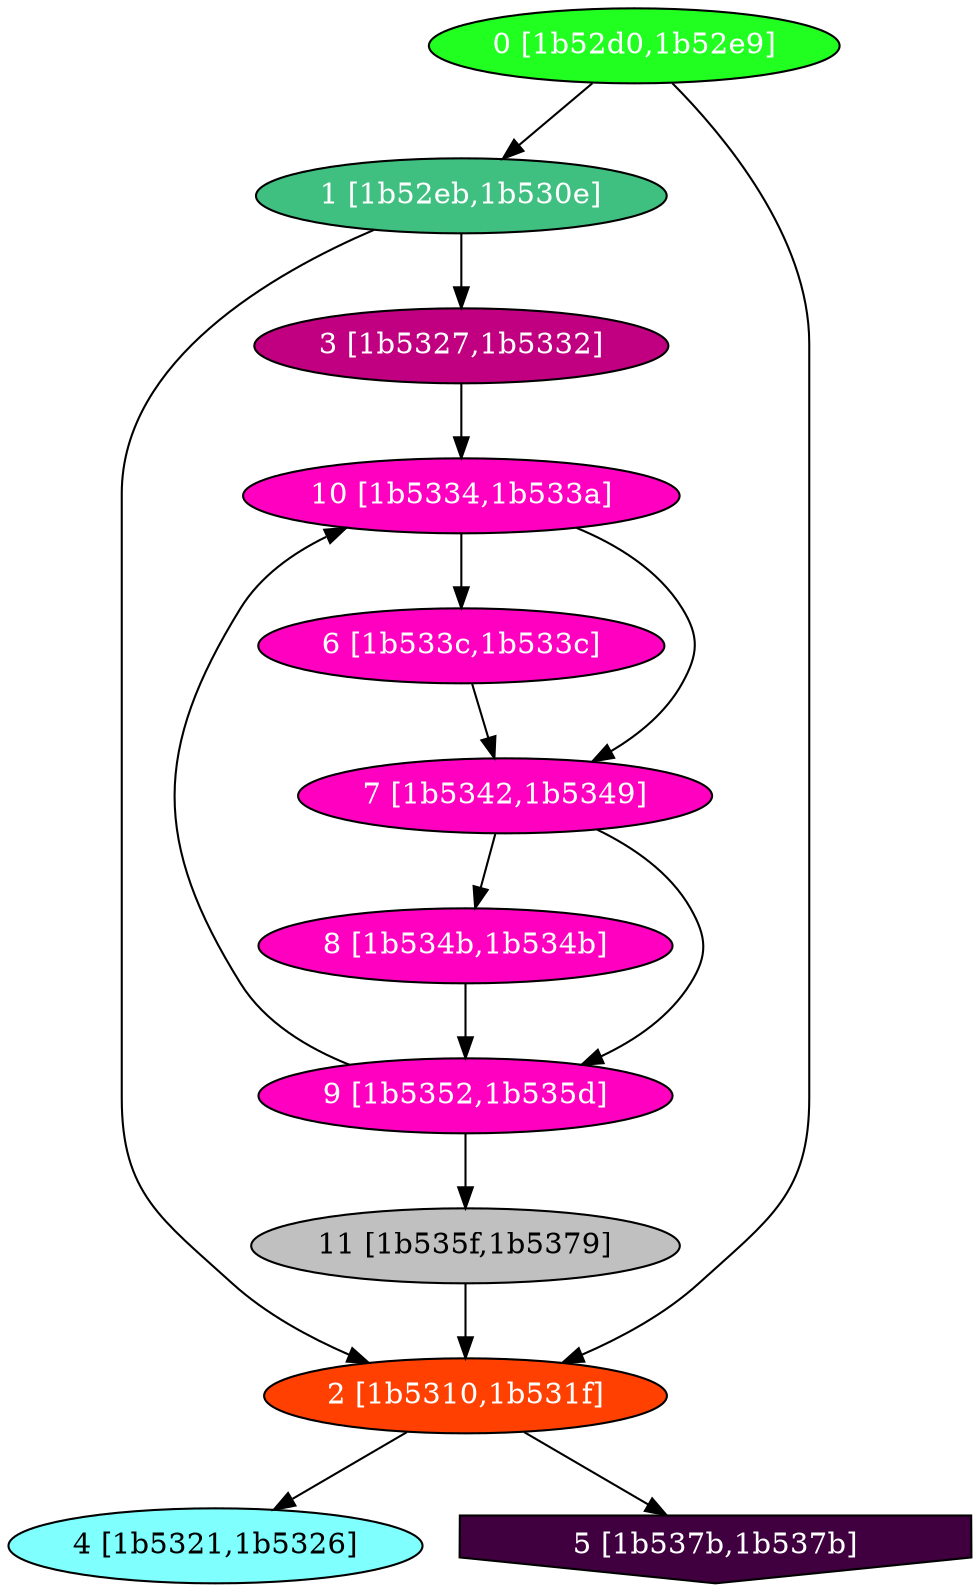 diGraph libnss3{
	libnss3_0  [style=filled fillcolor="#20FF20" fontcolor="#ffffff" shape=oval label="0 [1b52d0,1b52e9]"]
	libnss3_1  [style=filled fillcolor="#40C080" fontcolor="#ffffff" shape=oval label="1 [1b52eb,1b530e]"]
	libnss3_2  [style=filled fillcolor="#FF4000" fontcolor="#ffffff" shape=oval label="2 [1b5310,1b531f]"]
	libnss3_3  [style=filled fillcolor="#C00080" fontcolor="#ffffff" shape=oval label="3 [1b5327,1b5332]"]
	libnss3_4  [style=filled fillcolor="#80FFFF" fontcolor="#000000" shape=oval label="4 [1b5321,1b5326]"]
	libnss3_5  [style=filled fillcolor="#400040" fontcolor="#ffffff" shape=invhouse label="5 [1b537b,1b537b]"]
	libnss3_6  [style=filled fillcolor="#FF00C0" fontcolor="#ffffff" shape=oval label="6 [1b533c,1b533c]"]
	libnss3_7  [style=filled fillcolor="#FF00C0" fontcolor="#ffffff" shape=oval label="7 [1b5342,1b5349]"]
	libnss3_8  [style=filled fillcolor="#FF00C0" fontcolor="#ffffff" shape=oval label="8 [1b534b,1b534b]"]
	libnss3_9  [style=filled fillcolor="#FF00C0" fontcolor="#ffffff" shape=oval label="9 [1b5352,1b535d]"]
	libnss3_a  [style=filled fillcolor="#FF00C0" fontcolor="#ffffff" shape=oval label="10 [1b5334,1b533a]"]
	libnss3_b  [style=filled fillcolor="#C0C0C0" fontcolor="#000000" shape=oval label="11 [1b535f,1b5379]"]

	libnss3_0 -> libnss3_1
	libnss3_0 -> libnss3_2
	libnss3_1 -> libnss3_2
	libnss3_1 -> libnss3_3
	libnss3_2 -> libnss3_4
	libnss3_2 -> libnss3_5
	libnss3_3 -> libnss3_a
	libnss3_6 -> libnss3_7
	libnss3_7 -> libnss3_8
	libnss3_7 -> libnss3_9
	libnss3_8 -> libnss3_9
	libnss3_9 -> libnss3_a
	libnss3_9 -> libnss3_b
	libnss3_a -> libnss3_6
	libnss3_a -> libnss3_7
	libnss3_b -> libnss3_2
}